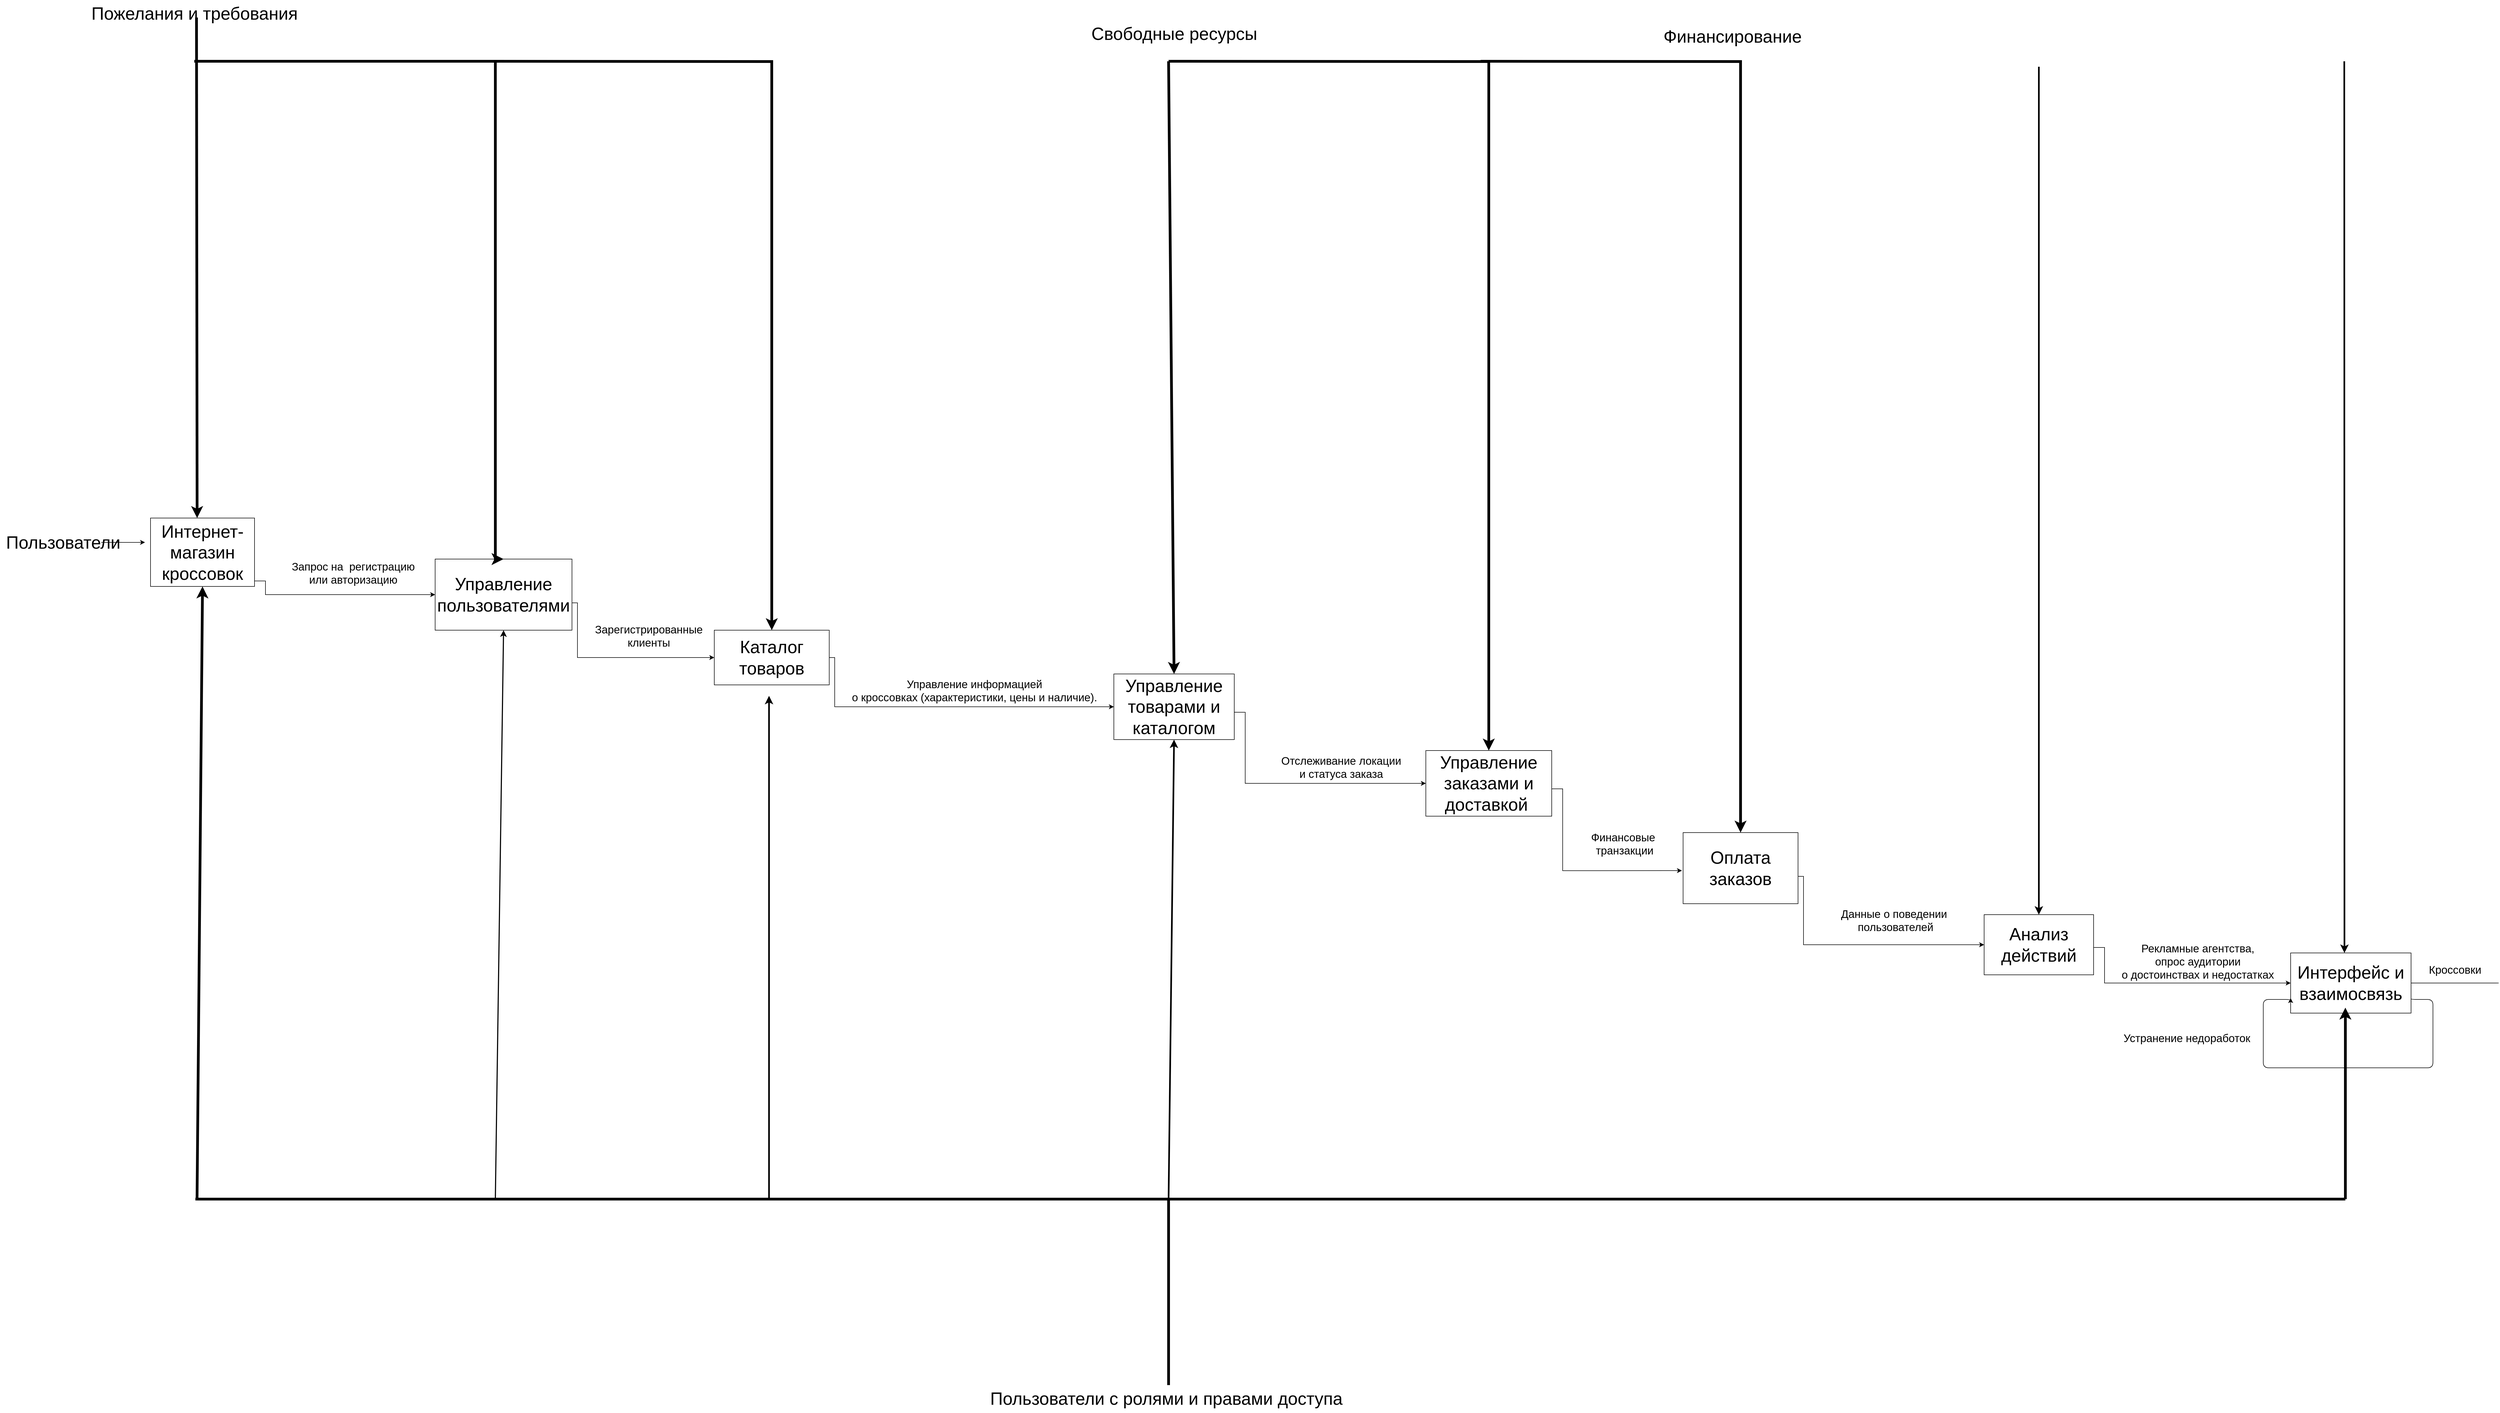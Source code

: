 <mxfile version="22.0.4" type="device">
  <diagram name="Страница — 1" id="Q_r2LRVpv227GeGCbf8S">
    <mxGraphModel dx="1771" dy="2801" grid="1" gridSize="10" guides="1" tooltips="1" connect="1" arrows="1" fold="1" page="1" pageScale="1" pageWidth="827" pageHeight="1169" math="0" shadow="0">
      <root>
        <mxCell id="0" />
        <mxCell id="1" parent="0" />
        <mxCell id="pc69bhJ9kPee6xL6Yeo5-6" style="edgeStyle=elbowEdgeStyle;rounded=0;orthogonalLoop=1;jettySize=auto;html=1;entryX=0;entryY=0.5;entryDx=0;entryDy=0;" parent="1" source="pc69bhJ9kPee6xL6Yeo5-2" target="pc69bhJ9kPee6xL6Yeo5-7" edge="1">
          <mxGeometry relative="1" as="geometry">
            <mxPoint x="251.6" y="440" as="targetPoint" />
            <Array as="points">
              <mxPoint x="50" y="400" />
            </Array>
          </mxGeometry>
        </mxCell>
        <mxCell id="pc69bhJ9kPee6xL6Yeo5-2" value="&lt;font style=&quot;font-size: 32px;&quot;&gt;Интернет-магазин&lt;br&gt;кроссовок&lt;/font&gt;" style="rounded=0;whiteSpace=wrap;html=1;" parent="1" vertex="1">
          <mxGeometry x="-160" y="285" width="190" height="125" as="geometry" />
        </mxCell>
        <mxCell id="pc69bhJ9kPee6xL6Yeo5-3" value="" style="endArrow=classic;html=1;rounded=0;" parent="1" edge="1">
          <mxGeometry width="50" height="50" relative="1" as="geometry">
            <mxPoint x="-250" y="329.47" as="sourcePoint" />
            <mxPoint x="-170" y="329.47" as="targetPoint" />
          </mxGeometry>
        </mxCell>
        <mxCell id="pc69bhJ9kPee6xL6Yeo5-4" value="&lt;font style=&quot;font-size: 32px;&quot;&gt;Пользователи&lt;/font&gt;" style="text;html=1;align=center;verticalAlign=middle;resizable=0;points=[];autosize=1;strokeColor=none;fillColor=none;" parent="1" vertex="1">
          <mxGeometry x="-435" y="305" width="230" height="50" as="geometry" />
        </mxCell>
        <mxCell id="pc69bhJ9kPee6xL6Yeo5-5" value="" style="endArrow=classic;html=1;rounded=0;strokeWidth=5;" parent="1" edge="1">
          <mxGeometry width="50" height="50" relative="1" as="geometry">
            <mxPoint x="-76" y="-630" as="sourcePoint" />
            <mxPoint x="-74.86" y="285" as="targetPoint" />
          </mxGeometry>
        </mxCell>
        <mxCell id="pc69bhJ9kPee6xL6Yeo5-10" style="edgeStyle=orthogonalEdgeStyle;rounded=0;orthogonalLoop=1;jettySize=auto;html=1;exitX=1;exitY=0.5;exitDx=0;exitDy=0;entryX=0;entryY=0.5;entryDx=0;entryDy=0;" parent="1" source="pc69bhJ9kPee6xL6Yeo5-7" target="pc69bhJ9kPee6xL6Yeo5-11" edge="1">
          <mxGeometry relative="1" as="geometry">
            <mxPoint x="940" y="660" as="targetPoint" />
            <Array as="points">
              <mxPoint x="620" y="440" />
              <mxPoint x="620" y="540" />
            </Array>
          </mxGeometry>
        </mxCell>
        <mxCell id="pc69bhJ9kPee6xL6Yeo5-7" value="&lt;font style=&quot;font-size: 32px;&quot;&gt;Управление&lt;br&gt;пользователями&lt;/font&gt;" style="rounded=0;whiteSpace=wrap;html=1;" parent="1" vertex="1">
          <mxGeometry x="360" y="360" width="250" height="130" as="geometry" />
        </mxCell>
        <mxCell id="pc69bhJ9kPee6xL6Yeo5-8" value="&lt;font style=&quot;font-size: 20px;&quot;&gt;Запрос на&amp;nbsp; регистрацию &lt;br&gt;или авторизацию&lt;/font&gt;" style="text;html=1;align=center;verticalAlign=middle;resizable=0;points=[];autosize=1;strokeColor=none;fillColor=none;" parent="1" vertex="1">
          <mxGeometry x="85" y="355" width="250" height="60" as="geometry" />
        </mxCell>
        <mxCell id="pc69bhJ9kPee6xL6Yeo5-9" value="" style="endArrow=classic;html=1;rounded=0;edgeStyle=orthogonalEdgeStyle;entryX=0.5;entryY=0;entryDx=0;entryDy=0;strokeWidth=5;" parent="1" target="pc69bhJ9kPee6xL6Yeo5-7" edge="1">
          <mxGeometry width="50" height="50" relative="1" as="geometry">
            <mxPoint x="-80" y="-550" as="sourcePoint" />
            <mxPoint x="300" y="-550" as="targetPoint" />
            <Array as="points">
              <mxPoint x="470" y="-550" />
            </Array>
          </mxGeometry>
        </mxCell>
        <mxCell id="pc69bhJ9kPee6xL6Yeo5-13" style="edgeStyle=orthogonalEdgeStyle;rounded=0;orthogonalLoop=1;jettySize=auto;html=1;exitX=1;exitY=0.5;exitDx=0;exitDy=0;entryX=0;entryY=0.5;entryDx=0;entryDy=0;" parent="1" source="pc69bhJ9kPee6xL6Yeo5-11" target="pc69bhJ9kPee6xL6Yeo5-14" edge="1">
          <mxGeometry relative="1" as="geometry">
            <mxPoint x="1450" y="830" as="targetPoint" />
            <Array as="points">
              <mxPoint x="1090" y="540" />
              <mxPoint x="1090" y="630" />
            </Array>
          </mxGeometry>
        </mxCell>
        <mxCell id="pc69bhJ9kPee6xL6Yeo5-11" value="&lt;font style=&quot;font-size: 32px;&quot;&gt;Каталог товаров&lt;/font&gt;" style="rounded=0;whiteSpace=wrap;html=1;" parent="1" vertex="1">
          <mxGeometry x="870" y="490" width="210" height="100" as="geometry" />
        </mxCell>
        <mxCell id="pc69bhJ9kPee6xL6Yeo5-12" value="&lt;font style=&quot;font-size: 20px;&quot;&gt;Зарегистрированные &lt;br&gt;клиенты&lt;/font&gt;" style="text;html=1;align=center;verticalAlign=middle;resizable=0;points=[];autosize=1;strokeColor=none;fillColor=none;" parent="1" vertex="1">
          <mxGeometry x="640" y="470" width="220" height="60" as="geometry" />
        </mxCell>
        <mxCell id="pc69bhJ9kPee6xL6Yeo5-16" style="edgeStyle=orthogonalEdgeStyle;rounded=0;orthogonalLoop=1;jettySize=auto;html=1;exitX=1;exitY=0.5;exitDx=0;exitDy=0;entryX=0;entryY=0.5;entryDx=0;entryDy=0;" parent="1" source="pc69bhJ9kPee6xL6Yeo5-14" target="pc69bhJ9kPee6xL6Yeo5-17" edge="1">
          <mxGeometry relative="1" as="geometry">
            <mxPoint x="2320" y="1260" as="targetPoint" />
            <Array as="points">
              <mxPoint x="1820" y="640" />
              <mxPoint x="1840" y="640" />
              <mxPoint x="1840" y="770" />
            </Array>
          </mxGeometry>
        </mxCell>
        <mxCell id="pc69bhJ9kPee6xL6Yeo5-14" value="&lt;font style=&quot;font-size: 32px;&quot;&gt;Управление товарами и каталогом&lt;/font&gt;" style="rounded=0;whiteSpace=wrap;html=1;" parent="1" vertex="1">
          <mxGeometry x="1600" y="570" width="220" height="120" as="geometry" />
        </mxCell>
        <mxCell id="pc69bhJ9kPee6xL6Yeo5-15" value="&lt;font style=&quot;font-size: 20px;&quot;&gt;Управление информацией &lt;br&gt;о кроссовках (характеристики, цены и наличие).&lt;/font&gt;" style="text;html=1;align=center;verticalAlign=middle;resizable=0;points=[];autosize=1;strokeColor=none;fillColor=none;" parent="1" vertex="1">
          <mxGeometry x="1110" y="570" width="470" height="60" as="geometry" />
        </mxCell>
        <mxCell id="pc69bhJ9kPee6xL6Yeo5-20" style="edgeStyle=orthogonalEdgeStyle;rounded=0;orthogonalLoop=1;jettySize=auto;html=1;exitX=1;exitY=0.5;exitDx=0;exitDy=0;entryX=-0.01;entryY=0.535;entryDx=0;entryDy=0;entryPerimeter=0;" parent="1" source="pc69bhJ9kPee6xL6Yeo5-17" target="pc69bhJ9kPee6xL6Yeo5-21" edge="1">
          <mxGeometry relative="1" as="geometry">
            <mxPoint x="2630" y="930" as="targetPoint" />
            <Array as="points">
              <mxPoint x="2400" y="780" />
              <mxPoint x="2420" y="780" />
              <mxPoint x="2420" y="929" />
            </Array>
          </mxGeometry>
        </mxCell>
        <mxCell id="pc69bhJ9kPee6xL6Yeo5-17" value="&lt;font style=&quot;font-size: 32px;&quot;&gt;Управление заказами и доставкой&amp;nbsp;&lt;/font&gt;" style="rounded=0;whiteSpace=wrap;html=1;" parent="1" vertex="1">
          <mxGeometry x="2170" y="710" width="230" height="120" as="geometry" />
        </mxCell>
        <mxCell id="pc69bhJ9kPee6xL6Yeo5-18" value="&lt;font style=&quot;font-size: 20px;&quot;&gt;Отслеживание локации &lt;br&gt;и статуса заказа&lt;/font&gt;" style="text;html=1;align=center;verticalAlign=middle;resizable=0;points=[];autosize=1;strokeColor=none;fillColor=none;" parent="1" vertex="1">
          <mxGeometry x="1895" y="710" width="240" height="60" as="geometry" />
        </mxCell>
        <mxCell id="pc69bhJ9kPee6xL6Yeo5-24" style="edgeStyle=orthogonalEdgeStyle;rounded=0;orthogonalLoop=1;jettySize=auto;html=1;exitX=1;exitY=0.5;exitDx=0;exitDy=0;entryX=0;entryY=0.5;entryDx=0;entryDy=0;" parent="1" source="pc69bhJ9kPee6xL6Yeo5-21" target="pc69bhJ9kPee6xL6Yeo5-25" edge="1">
          <mxGeometry relative="1" as="geometry">
            <mxPoint x="3620" y="2090" as="targetPoint" />
            <Array as="points">
              <mxPoint x="2850" y="940" />
              <mxPoint x="2860" y="940" />
              <mxPoint x="2860" y="1065" />
            </Array>
          </mxGeometry>
        </mxCell>
        <mxCell id="pc69bhJ9kPee6xL6Yeo5-21" value="&lt;font style=&quot;font-size: 32px;&quot;&gt;Оплата заказов&lt;/font&gt;" style="rounded=0;whiteSpace=wrap;html=1;" parent="1" vertex="1">
          <mxGeometry x="2640" y="860" width="210" height="130" as="geometry" />
        </mxCell>
        <mxCell id="pc69bhJ9kPee6xL6Yeo5-22" value="&lt;font style=&quot;font-size: 20px;&quot;&gt;Финансовые&lt;br&gt;&amp;nbsp;транзакции&lt;/font&gt;" style="text;html=1;align=center;verticalAlign=middle;resizable=0;points=[];autosize=1;strokeColor=none;fillColor=none;" parent="1" vertex="1">
          <mxGeometry x="2460" y="850" width="140" height="60" as="geometry" />
        </mxCell>
        <mxCell id="pc69bhJ9kPee6xL6Yeo5-27" style="edgeStyle=orthogonalEdgeStyle;rounded=0;orthogonalLoop=1;jettySize=auto;html=1;exitX=1;exitY=0.5;exitDx=0;exitDy=0;entryX=0;entryY=0.5;entryDx=0;entryDy=0;" parent="1" source="pc69bhJ9kPee6xL6Yeo5-25" target="pc69bhJ9kPee6xL6Yeo5-28" edge="1">
          <mxGeometry relative="1" as="geometry">
            <mxPoint x="4080" y="2240" as="targetPoint" />
            <Array as="points">
              <mxPoint x="3390" y="1070" />
              <mxPoint x="3410" y="1070" />
              <mxPoint x="3410" y="1135" />
            </Array>
          </mxGeometry>
        </mxCell>
        <mxCell id="pc69bhJ9kPee6xL6Yeo5-25" value="&lt;font style=&quot;font-size: 32px;&quot;&gt;Анализ действий&lt;/font&gt;" style="rounded=0;whiteSpace=wrap;html=1;" parent="1" vertex="1">
          <mxGeometry x="3190" y="1010" width="200" height="110" as="geometry" />
        </mxCell>
        <mxCell id="pc69bhJ9kPee6xL6Yeo5-26" value="&lt;font style=&quot;font-size: 20px;&quot;&gt;Данные о поведении&lt;br&gt;&amp;nbsp;пользователей&lt;/font&gt;" style="text;html=1;align=center;verticalAlign=middle;resizable=0;points=[];autosize=1;strokeColor=none;fillColor=none;" parent="1" vertex="1">
          <mxGeometry x="2915" y="990" width="220" height="60" as="geometry" />
        </mxCell>
        <mxCell id="pc69bhJ9kPee6xL6Yeo5-28" value="&lt;font style=&quot;font-size: 32px;&quot;&gt;Интерфейс и взаимосвязь&lt;/font&gt;" style="rounded=0;whiteSpace=wrap;html=1;" parent="1" vertex="1">
          <mxGeometry x="3750" y="1080" width="220" height="110" as="geometry" />
        </mxCell>
        <mxCell id="pc69bhJ9kPee6xL6Yeo5-31" value="&lt;font style=&quot;font-size: 20px;&quot;&gt;Кроссовки&lt;/font&gt;" style="text;html=1;align=center;verticalAlign=middle;resizable=0;points=[];autosize=1;strokeColor=none;fillColor=none;" parent="1" vertex="1">
          <mxGeometry x="3990" y="1090" width="120" height="40" as="geometry" />
        </mxCell>
        <mxCell id="pc69bhJ9kPee6xL6Yeo5-32" value="&lt;font style=&quot;font-size: 20px;&quot;&gt;Устранение недоработок&lt;/font&gt;" style="text;html=1;align=center;verticalAlign=middle;resizable=0;points=[];autosize=1;strokeColor=none;fillColor=none;" parent="1" vertex="1">
          <mxGeometry x="3430" y="1215" width="260" height="40" as="geometry" />
        </mxCell>
        <mxCell id="pc69bhJ9kPee6xL6Yeo5-33" style="edgeStyle=orthogonalEdgeStyle;rounded=1;orthogonalLoop=1;jettySize=auto;html=1;exitX=1;exitY=0.75;exitDx=0;exitDy=0;entryX=0;entryY=0.75;entryDx=0;entryDy=0;" parent="1" source="pc69bhJ9kPee6xL6Yeo5-28" target="pc69bhJ9kPee6xL6Yeo5-28" edge="1">
          <mxGeometry relative="1" as="geometry">
            <Array as="points">
              <mxPoint x="4010" y="1165" />
              <mxPoint x="4010" y="1290" />
              <mxPoint x="3700" y="1290" />
              <mxPoint x="3700" y="1165" />
            </Array>
          </mxGeometry>
        </mxCell>
        <mxCell id="pc69bhJ9kPee6xL6Yeo5-34" value="&lt;font style=&quot;font-size: 32px;&quot;&gt;Пожелания и требования&lt;/font&gt;" style="text;html=1;align=center;verticalAlign=middle;resizable=0;points=[];autosize=1;strokeColor=none;fillColor=none;" parent="1" vertex="1">
          <mxGeometry x="-280" y="-662" width="400" height="50" as="geometry" />
        </mxCell>
        <mxCell id="QBVdMGfrIr4KWs3VgqCs-2" value="" style="endArrow=classic;html=1;rounded=0;edgeStyle=orthogonalEdgeStyle;entryX=0.5;entryY=0;entryDx=0;entryDy=0;strokeWidth=5;" edge="1" parent="1" target="pc69bhJ9kPee6xL6Yeo5-11">
          <mxGeometry width="50" height="50" relative="1" as="geometry">
            <mxPoint x="470" y="-550" as="sourcePoint" />
            <mxPoint x="1040" y="-540" as="targetPoint" />
          </mxGeometry>
        </mxCell>
        <mxCell id="QBVdMGfrIr4KWs3VgqCs-3" value="" style="endArrow=classic;html=1;rounded=0;entryX=0.5;entryY=1;entryDx=0;entryDy=0;strokeWidth=5;" edge="1" parent="1" target="pc69bhJ9kPee6xL6Yeo5-2">
          <mxGeometry width="50" height="50" relative="1" as="geometry">
            <mxPoint x="-75" y="1530" as="sourcePoint" />
            <mxPoint x="360" y="870" as="targetPoint" />
          </mxGeometry>
        </mxCell>
        <mxCell id="QBVdMGfrIr4KWs3VgqCs-4" value="" style="endArrow=none;html=1;rounded=1;strokeWidth=5;" edge="1" parent="1">
          <mxGeometry width="50" height="50" relative="1" as="geometry">
            <mxPoint x="-78" y="1530" as="sourcePoint" />
            <mxPoint x="3850" y="1530" as="targetPoint" />
          </mxGeometry>
        </mxCell>
        <mxCell id="QBVdMGfrIr4KWs3VgqCs-6" value="" style="endArrow=classic;html=1;rounded=0;entryX=0.5;entryY=1;entryDx=0;entryDy=0;strokeWidth=2;" edge="1" parent="1" target="pc69bhJ9kPee6xL6Yeo5-7">
          <mxGeometry width="50" height="50" relative="1" as="geometry">
            <mxPoint x="470" y="1530" as="sourcePoint" />
            <mxPoint x="110" y="1160" as="targetPoint" />
          </mxGeometry>
        </mxCell>
        <mxCell id="QBVdMGfrIr4KWs3VgqCs-7" value="" style="endArrow=classic;html=1;rounded=0;entryX=0.5;entryY=1;entryDx=0;entryDy=0;strokeWidth=3;" edge="1" parent="1">
          <mxGeometry width="50" height="50" relative="1" as="geometry">
            <mxPoint x="970" y="1530" as="sourcePoint" />
            <mxPoint x="970" y="610" as="targetPoint" />
          </mxGeometry>
        </mxCell>
        <mxCell id="QBVdMGfrIr4KWs3VgqCs-9" value="" style="endArrow=classic;html=1;rounded=1;entryX=0.5;entryY=1;entryDx=0;entryDy=0;strokeWidth=3;" edge="1" parent="1" target="pc69bhJ9kPee6xL6Yeo5-14">
          <mxGeometry width="50" height="50" relative="1" as="geometry">
            <mxPoint x="1700" y="1530" as="sourcePoint" />
            <mxPoint x="1640" y="980" as="targetPoint" />
          </mxGeometry>
        </mxCell>
        <mxCell id="QBVdMGfrIr4KWs3VgqCs-10" value="&lt;font style=&quot;font-size: 32px;&quot;&gt;Свободные ресурсы&lt;/font&gt;" style="text;html=1;align=center;verticalAlign=middle;resizable=0;points=[];autosize=1;strokeColor=none;fillColor=none;" vertex="1" parent="1">
          <mxGeometry x="1545" y="-625" width="330" height="50" as="geometry" />
        </mxCell>
        <mxCell id="QBVdMGfrIr4KWs3VgqCs-12" value="" style="endArrow=classic;html=1;rounded=0;entryX=0.5;entryY=0;entryDx=0;entryDy=0;strokeWidth=5;" edge="1" parent="1" target="pc69bhJ9kPee6xL6Yeo5-14">
          <mxGeometry width="50" height="50" relative="1" as="geometry">
            <mxPoint x="1700" y="-550" as="sourcePoint" />
            <mxPoint x="1680" y="-520" as="targetPoint" />
          </mxGeometry>
        </mxCell>
        <mxCell id="QBVdMGfrIr4KWs3VgqCs-13" value="" style="endArrow=classic;html=1;rounded=0;edgeStyle=orthogonalEdgeStyle;entryX=0.5;entryY=0;entryDx=0;entryDy=0;strokeWidth=5;" edge="1" parent="1" target="pc69bhJ9kPee6xL6Yeo5-17">
          <mxGeometry width="50" height="50" relative="1" as="geometry">
            <mxPoint x="1700" y="-550" as="sourcePoint" />
            <mxPoint x="2060" y="-500" as="targetPoint" />
          </mxGeometry>
        </mxCell>
        <mxCell id="QBVdMGfrIr4KWs3VgqCs-14" value="&lt;font style=&quot;font-size: 32px;&quot;&gt;Финансирование&lt;/font&gt;" style="text;html=1;align=center;verticalAlign=middle;resizable=0;points=[];autosize=1;strokeColor=none;fillColor=none;" vertex="1" parent="1">
          <mxGeometry x="2590" y="-620" width="280" height="50" as="geometry" />
        </mxCell>
        <mxCell id="QBVdMGfrIr4KWs3VgqCs-15" value="" style="endArrow=classic;html=1;rounded=0;edgeStyle=orthogonalEdgeStyle;entryX=0.5;entryY=0;entryDx=0;entryDy=0;strokeWidth=5;" edge="1" parent="1" target="pc69bhJ9kPee6xL6Yeo5-21">
          <mxGeometry width="50" height="50" relative="1" as="geometry">
            <mxPoint x="2270" y="-550" as="sourcePoint" />
            <mxPoint x="2730" y="570" as="targetPoint" />
          </mxGeometry>
        </mxCell>
        <mxCell id="QBVdMGfrIr4KWs3VgqCs-16" value="" style="endArrow=classic;html=1;rounded=0;strokeWidth=5;" edge="1" parent="1">
          <mxGeometry width="50" height="50" relative="1" as="geometry">
            <mxPoint x="3850" y="1530" as="sourcePoint" />
            <mxPoint x="3850" y="1180" as="targetPoint" />
          </mxGeometry>
        </mxCell>
        <mxCell id="QBVdMGfrIr4KWs3VgqCs-17" value="" style="endArrow=none;html=1;rounded=0;exitX=1;exitY=0.5;exitDx=0;exitDy=0;" edge="1" parent="1" source="pc69bhJ9kPee6xL6Yeo5-28">
          <mxGeometry width="50" height="50" relative="1" as="geometry">
            <mxPoint x="3860" y="1580" as="sourcePoint" />
            <mxPoint x="4130" y="1135" as="targetPoint" />
          </mxGeometry>
        </mxCell>
        <mxCell id="QBVdMGfrIr4KWs3VgqCs-18" value="" style="endArrow=classic;html=1;rounded=0;entryX=0.5;entryY=0;entryDx=0;entryDy=0;strokeWidth=3;" edge="1" parent="1" target="pc69bhJ9kPee6xL6Yeo5-25">
          <mxGeometry width="50" height="50" relative="1" as="geometry">
            <mxPoint x="3290" y="-540" as="sourcePoint" />
            <mxPoint x="3470" y="590" as="targetPoint" />
          </mxGeometry>
        </mxCell>
        <mxCell id="QBVdMGfrIr4KWs3VgqCs-19" value="" style="endArrow=classic;html=1;rounded=0;entryX=0.5;entryY=0;entryDx=0;entryDy=0;strokeWidth=3;" edge="1" parent="1">
          <mxGeometry width="50" height="50" relative="1" as="geometry">
            <mxPoint x="3848" y="-550" as="sourcePoint" />
            <mxPoint x="3848.33" y="1080" as="targetPoint" />
          </mxGeometry>
        </mxCell>
        <mxCell id="QBVdMGfrIr4KWs3VgqCs-20" value="" style="endArrow=none;html=1;rounded=1;strokeWidth=5;" edge="1" parent="1">
          <mxGeometry width="50" height="50" relative="1" as="geometry">
            <mxPoint x="1700" y="1870" as="sourcePoint" />
            <mxPoint x="1700" y="1530" as="targetPoint" />
          </mxGeometry>
        </mxCell>
        <mxCell id="QBVdMGfrIr4KWs3VgqCs-21" value="&lt;font style=&quot;font-size: 32px;&quot;&gt;Пользователи с ролями и правами доступа&amp;nbsp;&lt;/font&gt;" style="text;html=1;align=center;verticalAlign=middle;resizable=0;points=[];autosize=1;strokeColor=none;fillColor=none;" vertex="1" parent="1">
          <mxGeometry x="1360" y="1870" width="680" height="50" as="geometry" />
        </mxCell>
        <mxCell id="QBVdMGfrIr4KWs3VgqCs-22" value="&lt;font style=&quot;&quot;&gt;&lt;font style=&quot;font-size: 20px;&quot;&gt;Рекламные агентства, &lt;br&gt;опрос аудитории &lt;br&gt;о достоинствах и недостатках&lt;/font&gt;&lt;br&gt;&lt;/font&gt;" style="text;html=1;align=center;verticalAlign=middle;resizable=0;points=[];autosize=1;strokeColor=none;fillColor=none;" vertex="1" parent="1">
          <mxGeometry x="3430" y="1050" width="300" height="90" as="geometry" />
        </mxCell>
      </root>
    </mxGraphModel>
  </diagram>
</mxfile>
